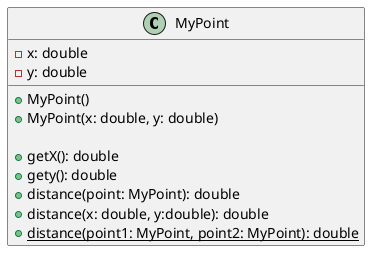 @startuml
class MyPoint {
    -x: double
    -y: double

    +MyPoint()
    +MyPoint(x: double, y: double)

    +getX(): double
    +gety(): double
    +distance(point: MyPoint): double
    +distance(x: double, y:double): double
    {static} +distance(point1: MyPoint, point2: MyPoint): double
}
@enduml
